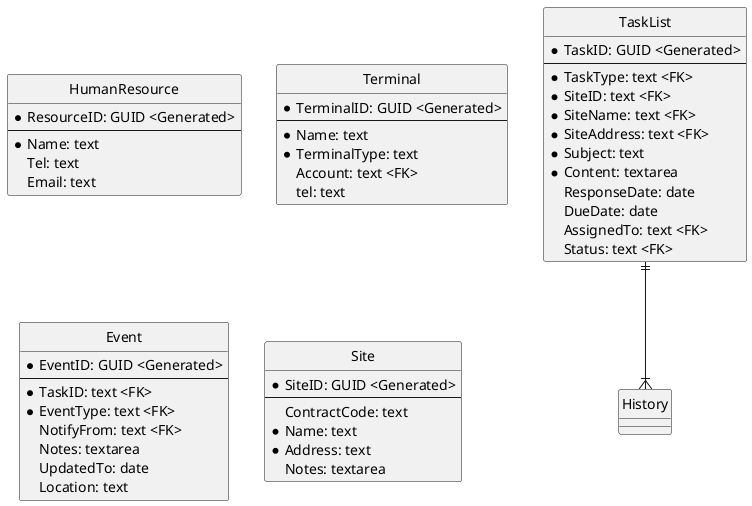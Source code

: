 @startuml
hide circle
skinparam linetype ortho

entity HumanResource {
    * ResourceID: GUID <Generated>
    --
    * Name: text
    Tel: text
    Email: text
}

entity Terminal {
    * TerminalID: GUID <Generated>
    --
    * Name: text
    * TerminalType: text
    Account: text <FK>
    tel: text
}
' TerminalType: iPhone/ Android phone/ iPad/ Android tablet 

entity TaskList {
    * TaskID: GUID <Generated>
    --
    * TaskType: text <FK>
    * SiteID: text <FK>
    * SiteName: text <FK>
    * SiteAddress: text <FK>
    * Subject: text
    * Content: textarea
    ResponseDate: date
    DueDate: date
    AssignedTo: text <FK>
    Status: text <FK>
}
' TaskType: EmergencyDispatch/ PeriodicMaintenance/ Troubleshooting/ Patrol/ Meeting
' Status: Created/ Assigned/ Ongoing/ Completed/ Pending/

entity Event {
    * EventID: GUID <Generated>
    --
    * TaskID: text <FK>
    * EventType: text <FK>
    NotifyFrom: text <FK>
    Notes: textarea
    UpdatedTo: date
    Location: text
}
' EventType: Initial/ UpdateContent/ UpdateTime/ Allocate/ Accept/ Reject/ ReportSuccess/ ReportFailue/ Pending/ PeriodicReport

entity Site {
    * SiteID: GUID <Generated>
    --
    ContractCode: text
    * Name: text
    * Address: text
    Notes: textarea
}

TaskList ||--|{ History

@enduml